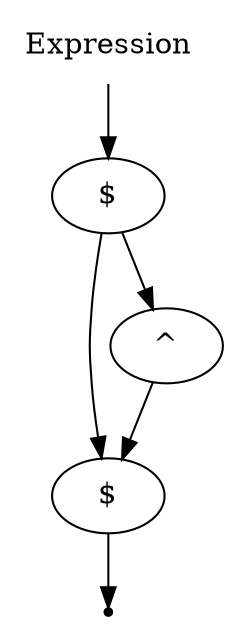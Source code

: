 digraph Expression {
  start [label="Expression" shape=plaintext];
  A [label="$" shape=oval];
  B [label="$" shape=oval];
  C [label="^" shape=oval];
  end [label="" shape=point];
  start -> A;
  A -> C;
  A -> B;
  B -> end;
  C -> B;
}